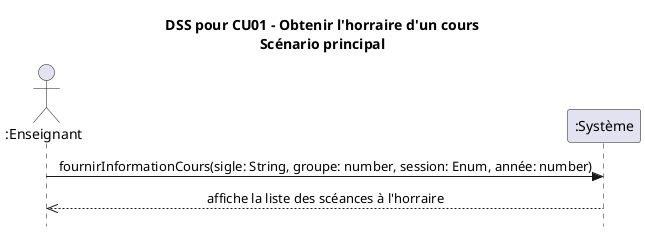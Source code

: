 @startuml
skinparam style strictuml
skinparam defaultfontname Verdana
skinparam sequence {
    MessageAlign center
}
title DSS pour <b>CU01 - Obtenir l'horraire d'un cours</b>\nScénario principal
actor ":Enseignant" as e
participant ":Système" as s
e->s : fournirInformationCours(sigle: String, groupe: number, session: Enum, année: number)
s-->>e : affiche la liste des scéances à l'horraire
@enduml